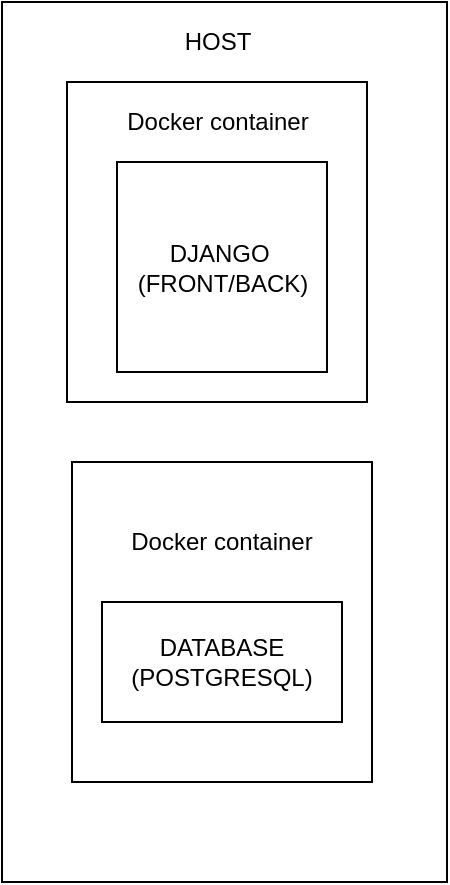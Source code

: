 <mxfile version="15.1.4" type="github">
  <diagram id="KnE0DojCTduFjPBjx93h" name="Page-1">
    <mxGraphModel dx="1422" dy="794" grid="1" gridSize="10" guides="1" tooltips="1" connect="1" arrows="1" fold="1" page="1" pageScale="1" pageWidth="827" pageHeight="1169" math="0" shadow="0">
      <root>
        <mxCell id="0" />
        <mxCell id="1" parent="0" />
        <mxCell id="tBqzJ4MgUW6KoWlNYG0D-12" value="" style="rounded=0;whiteSpace=wrap;html=1;" vertex="1" parent="1">
          <mxGeometry x="80" y="90" width="222.5" height="440" as="geometry" />
        </mxCell>
        <mxCell id="tBqzJ4MgUW6KoWlNYG0D-13" value="" style="rounded=0;whiteSpace=wrap;html=1;" vertex="1" parent="1">
          <mxGeometry x="112.5" y="130" width="150" height="160" as="geometry" />
        </mxCell>
        <mxCell id="tBqzJ4MgUW6KoWlNYG0D-14" value="DJANGO&amp;nbsp;&lt;br&gt;(FRONT/BACK)" style="whiteSpace=wrap;html=1;aspect=fixed;" vertex="1" parent="1">
          <mxGeometry x="137.5" y="170" width="105" height="105" as="geometry" />
        </mxCell>
        <mxCell id="tBqzJ4MgUW6KoWlNYG0D-15" value="Docker container" style="text;html=1;strokeColor=none;fillColor=none;align=center;verticalAlign=middle;whiteSpace=wrap;rounded=0;" vertex="1" parent="1">
          <mxGeometry x="122.5" y="130" width="130" height="40" as="geometry" />
        </mxCell>
        <mxCell id="tBqzJ4MgUW6KoWlNYG0D-18" value="" style="rounded=0;whiteSpace=wrap;html=1;" vertex="1" parent="1">
          <mxGeometry x="115" y="320" width="150" height="160" as="geometry" />
        </mxCell>
        <mxCell id="tBqzJ4MgUW6KoWlNYG0D-19" value="DATABASE&lt;br&gt;(POSTGRESQL)" style="rounded=0;whiteSpace=wrap;html=1;" vertex="1" parent="1">
          <mxGeometry x="130" y="390" width="120" height="60" as="geometry" />
        </mxCell>
        <mxCell id="tBqzJ4MgUW6KoWlNYG0D-20" value="Docker container" style="text;html=1;strokeColor=none;fillColor=none;align=center;verticalAlign=middle;whiteSpace=wrap;rounded=0;" vertex="1" parent="1">
          <mxGeometry x="125" y="340" width="130" height="40" as="geometry" />
        </mxCell>
        <mxCell id="tBqzJ4MgUW6KoWlNYG0D-21" value="HOST" style="text;html=1;strokeColor=none;fillColor=none;align=center;verticalAlign=middle;whiteSpace=wrap;rounded=0;" vertex="1" parent="1">
          <mxGeometry x="167.5" y="100" width="40" height="20" as="geometry" />
        </mxCell>
      </root>
    </mxGraphModel>
  </diagram>
</mxfile>
